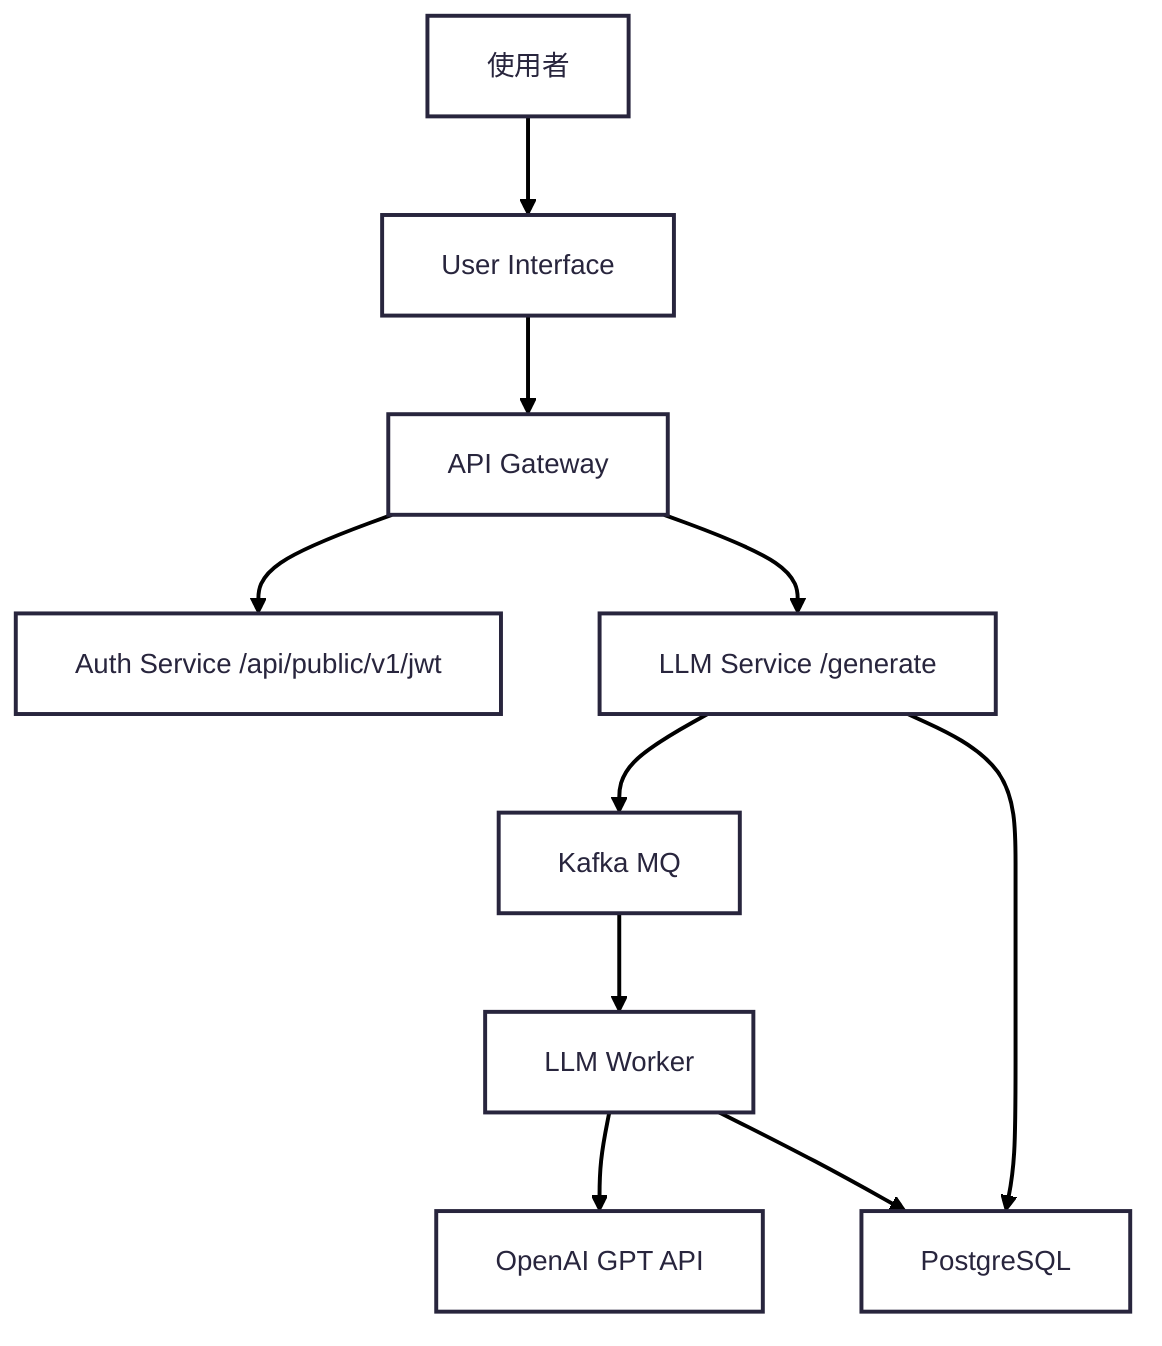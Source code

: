 ---
config:
      theme: redux
---
flowchart TD
    U[使用者] --> FE[User Interface]
    FE --> GW[API Gateway]
    GW --> JWT[Auth Service /api/public/v1/jwt]
    GW --> GEN[LLM Service /generate]
    GEN --> Q[Kafka MQ]
    Q --> Worker[LLM Worker]
    Worker --> LLM[OpenAI GPT API]
    Worker --> DB[PostgreSQL]
    GEN --> DB